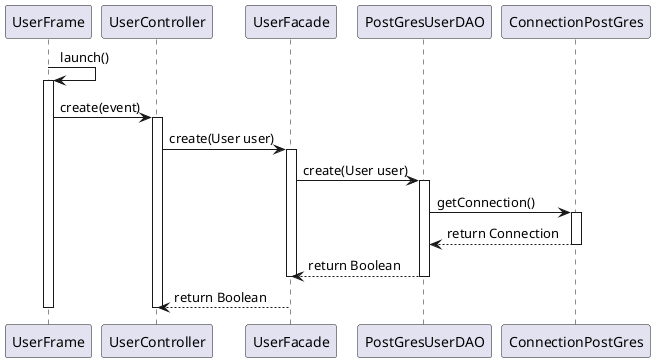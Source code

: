 
@startuml create

UserFrame -> UserFrame : launch()
activate UserFrame

UserFrame -> UserController: create(event)
activate UserController

UserController -> UserFacade: create(User user)
activate UserFacade

UserFacade -> PostGresUserDAO : create(User user)
activate PostGresUserDAO

PostGresUserDAO -> ConnectionPostGres : getConnection()
activate ConnectionPostGres
ConnectionPostGres --> PostGresUserDAO : return Connection
deactivate ConnectionPostGres
PostGresUserDAO --> UserFacade : return Boolean
deactivate PostGresUserDAO
deactivate UserFacade

UserFacade --> UserController : return Boolean
deactivate UserController
deactivate UserFrame

@enduml
